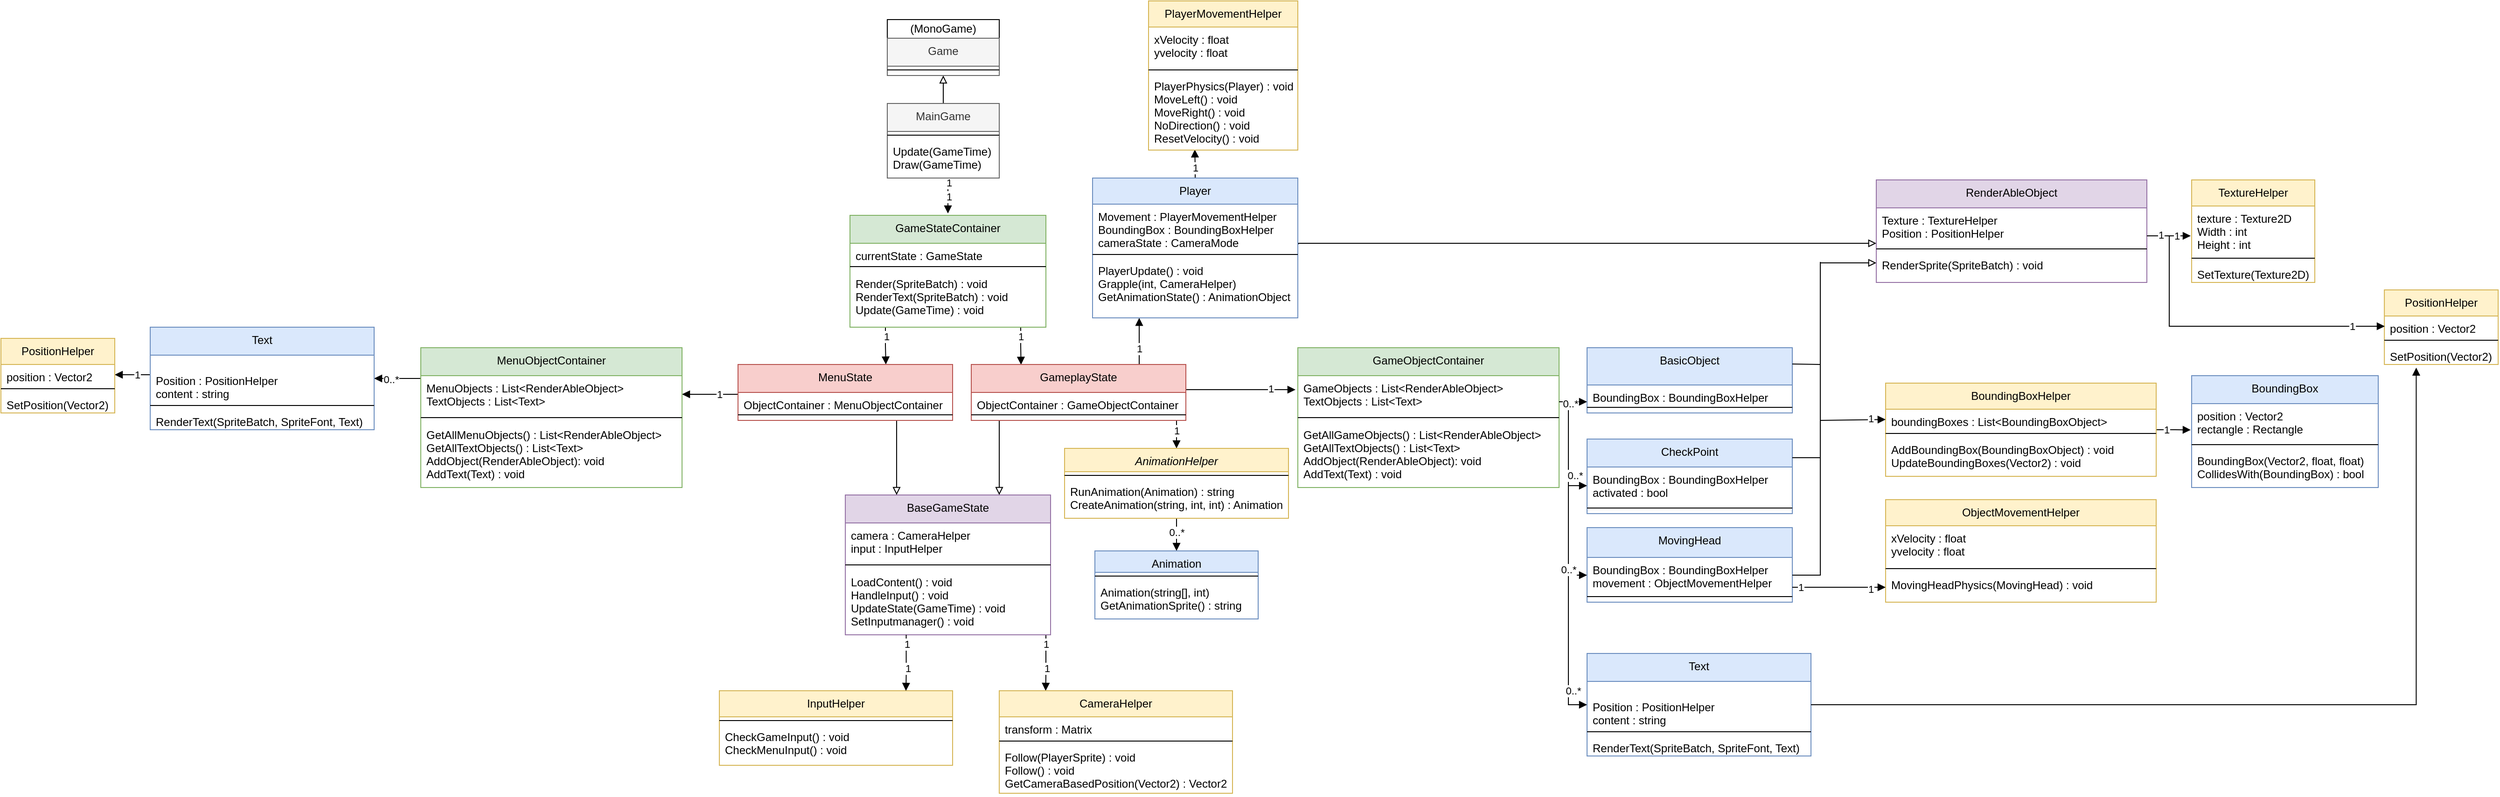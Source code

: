 <mxfile version="14.1.9" type="device"><diagram id="QBY-o8PPtdQk_19zBGw_" name="Page-1"><mxGraphModel dx="2272" dy="-1438" grid="1" gridSize="10" guides="1" tooltips="1" connect="1" arrows="1" fold="1" page="1" pageScale="1" pageWidth="850" pageHeight="1100" math="0" shadow="0"><root><mxCell id="0"/><mxCell id="1" parent="0"/><mxCell id="JP14_2jXAUlA60QGCkMe-11" value="" style="rounded=0;whiteSpace=wrap;html=1;" vertex="1" parent="1"><mxGeometry x="930" y="2220" width="120" height="60" as="geometry"/></mxCell><mxCell id="JP14_2jXAUlA60QGCkMe-13" style="edgeStyle=orthogonalEdgeStyle;rounded=0;orthogonalLoop=1;jettySize=auto;html=1;endArrow=block;endFill=0;" edge="1" parent="1" source="JP14_2jXAUlA60QGCkMe-2"><mxGeometry relative="1" as="geometry"><mxPoint x="990" y="2280" as="targetPoint"/></mxGeometry></mxCell><mxCell id="JP14_2jXAUlA60QGCkMe-28" style="edgeStyle=orthogonalEdgeStyle;rounded=0;orthogonalLoop=1;jettySize=auto;html=1;endArrow=block;endFill=1;" edge="1" parent="1" source="JP14_2jXAUlA60QGCkMe-2"><mxGeometry relative="1" as="geometry"><mxPoint x="995" y="2428" as="targetPoint"/><Array as="points"><mxPoint x="995" y="2410"/><mxPoint x="995" y="2410"/></Array></mxGeometry></mxCell><mxCell id="JP14_2jXAUlA60QGCkMe-29" value="1" style="edgeLabel;html=1;align=center;verticalAlign=middle;resizable=0;points=[];" vertex="1" connectable="0" parent="JP14_2jXAUlA60QGCkMe-28"><mxGeometry x="-0.734" y="1" relative="1" as="geometry"><mxPoint as="offset"/></mxGeometry></mxCell><mxCell id="JP14_2jXAUlA60QGCkMe-30" value="1" style="edgeLabel;html=1;align=center;verticalAlign=middle;resizable=0;points=[];" vertex="1" connectable="0" parent="JP14_2jXAUlA60QGCkMe-28"><mxGeometry x="0.23" y="1" relative="1" as="geometry"><mxPoint y="-3.38" as="offset"/></mxGeometry></mxCell><mxCell id="JP14_2jXAUlA60QGCkMe-2" value="MainGame" style="swimlane;fontStyle=0;align=center;verticalAlign=top;childLayout=stackLayout;horizontal=1;startSize=30;horizontalStack=0;resizeParent=1;resizeLast=0;collapsible=1;marginBottom=0;rounded=0;shadow=0;strokeWidth=1;fillColor=#f5f5f5;strokeColor=#666666;fontColor=#333333;" vertex="1" parent="1"><mxGeometry x="930" y="2310" width="120" height="80" as="geometry"><mxRectangle x="550" y="140" width="160" height="26" as="alternateBounds"/></mxGeometry></mxCell><mxCell id="JP14_2jXAUlA60QGCkMe-3" value="" style="line;html=1;strokeWidth=1;align=left;verticalAlign=middle;spacingTop=-1;spacingLeft=3;spacingRight=3;rotatable=0;labelPosition=right;points=[];portConstraint=eastwest;" vertex="1" parent="JP14_2jXAUlA60QGCkMe-2"><mxGeometry y="30" width="120" height="8" as="geometry"/></mxCell><mxCell id="JP14_2jXAUlA60QGCkMe-4" value="Update(GameTime)&#10;Draw(GameTime)" style="text;align=left;verticalAlign=top;spacingLeft=4;spacingRight=4;overflow=hidden;rotatable=0;points=[[0,0.5],[1,0.5]];portConstraint=eastwest;" vertex="1" parent="JP14_2jXAUlA60QGCkMe-2"><mxGeometry y="38" width="120" height="42" as="geometry"/></mxCell><mxCell id="JP14_2jXAUlA60QGCkMe-5" value="Game" style="swimlane;fontStyle=0;align=center;verticalAlign=top;childLayout=stackLayout;horizontal=1;startSize=30;horizontalStack=0;resizeParent=1;resizeLast=0;collapsible=1;marginBottom=0;rounded=0;shadow=0;strokeWidth=1;fillColor=#f5f5f5;strokeColor=#666666;fontColor=#333333;" vertex="1" parent="1"><mxGeometry x="930" y="2240" width="120" height="40" as="geometry"><mxRectangle x="550" y="140" width="160" height="26" as="alternateBounds"/></mxGeometry></mxCell><mxCell id="JP14_2jXAUlA60QGCkMe-6" value="" style="line;html=1;strokeWidth=1;align=left;verticalAlign=middle;spacingTop=-1;spacingLeft=3;spacingRight=3;rotatable=0;labelPosition=right;points=[];portConstraint=eastwest;" vertex="1" parent="JP14_2jXAUlA60QGCkMe-5"><mxGeometry y="30" width="120" height="8" as="geometry"/></mxCell><mxCell id="JP14_2jXAUlA60QGCkMe-12" value="(MonoGame)" style="text;html=1;strokeColor=none;fillColor=none;align=center;verticalAlign=middle;whiteSpace=wrap;rounded=0;" vertex="1" parent="1"><mxGeometry x="930" y="2220" width="120" height="20" as="geometry"/></mxCell><mxCell id="JP14_2jXAUlA60QGCkMe-39" style="edgeStyle=orthogonalEdgeStyle;rounded=0;orthogonalLoop=1;jettySize=auto;html=1;endArrow=block;endFill=1;entryX=0.689;entryY=0;entryDx=0;entryDy=0;entryPerimeter=0;" edge="1" parent="1" source="JP14_2jXAUlA60QGCkMe-15" target="JP14_2jXAUlA60QGCkMe-31"><mxGeometry relative="1" as="geometry"><mxPoint x="931" y="2580" as="targetPoint"/><Array as="points"><mxPoint x="928" y="2570"/><mxPoint x="929" y="2570"/></Array></mxGeometry></mxCell><mxCell id="JP14_2jXAUlA60QGCkMe-41" value="1" style="edgeLabel;html=1;align=center;verticalAlign=middle;resizable=0;points=[];" vertex="1" connectable="0" parent="JP14_2jXAUlA60QGCkMe-39"><mxGeometry x="-0.77" y="1" relative="1" as="geometry"><mxPoint y="5.28" as="offset"/></mxGeometry></mxCell><mxCell id="JP14_2jXAUlA60QGCkMe-40" style="edgeStyle=orthogonalEdgeStyle;rounded=0;orthogonalLoop=1;jettySize=auto;html=1;entryX=0.232;entryY=0.005;entryDx=0;entryDy=0;endArrow=block;endFill=1;entryPerimeter=0;" edge="1" parent="1" source="JP14_2jXAUlA60QGCkMe-15" target="JP14_2jXAUlA60QGCkMe-34"><mxGeometry relative="1" as="geometry"><Array as="points"><mxPoint x="1073" y="2570"/><mxPoint x="1073" y="2570"/></Array></mxGeometry></mxCell><mxCell id="JP14_2jXAUlA60QGCkMe-43" value="1" style="edgeLabel;html=1;align=center;verticalAlign=middle;resizable=0;points=[];" vertex="1" connectable="0" parent="JP14_2jXAUlA60QGCkMe-40"><mxGeometry x="-0.808" relative="1" as="geometry"><mxPoint y="6.09" as="offset"/></mxGeometry></mxCell><mxCell id="JP14_2jXAUlA60QGCkMe-15" value="GameStateContainer" style="swimlane;fontStyle=0;align=center;verticalAlign=top;childLayout=stackLayout;horizontal=1;startSize=30;horizontalStack=0;resizeParent=1;resizeLast=0;collapsible=1;marginBottom=0;rounded=0;shadow=0;strokeWidth=1;fillColor=#d5e8d4;strokeColor=#82b366;" vertex="1" parent="1"><mxGeometry x="890" y="2430" width="210" height="120" as="geometry"><mxRectangle x="550" y="140" width="160" height="26" as="alternateBounds"/></mxGeometry></mxCell><mxCell id="JP14_2jXAUlA60QGCkMe-23" value="currentState : GameState" style="text;align=left;verticalAlign=top;spacingLeft=4;spacingRight=4;overflow=hidden;rotatable=0;points=[[0,0.5],[1,0.5]];portConstraint=eastwest;" vertex="1" parent="JP14_2jXAUlA60QGCkMe-15"><mxGeometry y="30" width="210" height="20" as="geometry"/></mxCell><mxCell id="JP14_2jXAUlA60QGCkMe-16" value="" style="line;html=1;strokeWidth=1;align=left;verticalAlign=middle;spacingTop=-1;spacingLeft=3;spacingRight=3;rotatable=0;labelPosition=right;points=[];portConstraint=eastwest;" vertex="1" parent="JP14_2jXAUlA60QGCkMe-15"><mxGeometry y="50" width="210" height="10" as="geometry"/></mxCell><mxCell id="JP14_2jXAUlA60QGCkMe-17" value="Render(SpriteBatch) : void&#10;RenderText(SpriteBatch) : void&#10;Update(GameTime) : void" style="text;align=left;verticalAlign=top;spacingLeft=4;spacingRight=4;overflow=hidden;rotatable=0;points=[[0,0.5],[1,0.5]];portConstraint=eastwest;" vertex="1" parent="JP14_2jXAUlA60QGCkMe-15"><mxGeometry y="60" width="210" height="60" as="geometry"/></mxCell><mxCell id="JP14_2jXAUlA60QGCkMe-54" style="edgeStyle=orthogonalEdgeStyle;rounded=0;orthogonalLoop=1;jettySize=auto;html=1;entryX=0.199;entryY=0.001;entryDx=0;entryDy=0;endArrow=block;endFill=1;entryPerimeter=0;" edge="1" parent="1" source="JP14_2jXAUlA60QGCkMe-19" target="JP14_2jXAUlA60QGCkMe-50"><mxGeometry relative="1" as="geometry"><Array as="points"><mxPoint x="1100" y="2922"/><mxPoint x="1100" y="2922"/></Array></mxGeometry></mxCell><mxCell id="JP14_2jXAUlA60QGCkMe-55" value="1" style="edgeLabel;html=1;align=center;verticalAlign=middle;resizable=0;points=[];" vertex="1" connectable="0" parent="JP14_2jXAUlA60QGCkMe-54"><mxGeometry x="-0.823" y="1" relative="1" as="geometry"><mxPoint x="-1" y="4.7" as="offset"/></mxGeometry></mxCell><mxCell id="JP14_2jXAUlA60QGCkMe-56" value="1" style="edgeLabel;html=1;align=center;verticalAlign=middle;resizable=0;points=[];" vertex="1" connectable="0" parent="JP14_2jXAUlA60QGCkMe-54"><mxGeometry x="0.232" y="1" relative="1" as="geometry"><mxPoint y="-1.49" as="offset"/></mxGeometry></mxCell><mxCell id="JP14_2jXAUlA60QGCkMe-19" value="BaseGameState" style="swimlane;fontStyle=0;align=center;verticalAlign=top;childLayout=stackLayout;horizontal=1;startSize=30;horizontalStack=0;resizeParent=1;resizeLast=0;collapsible=1;marginBottom=0;rounded=0;shadow=0;strokeWidth=1;fillColor=#e1d5e7;strokeColor=#9673a6;" vertex="1" parent="1"><mxGeometry x="885" y="2730" width="220" height="150" as="geometry"><mxRectangle x="550" y="140" width="160" height="26" as="alternateBounds"/></mxGeometry></mxCell><mxCell id="JP14_2jXAUlA60QGCkMe-20" value="camera : CameraHelper&#10;input : InputHelper" style="text;align=left;verticalAlign=top;spacingLeft=4;spacingRight=4;overflow=hidden;rotatable=0;points=[[0,0.5],[1,0.5]];portConstraint=eastwest;" vertex="1" parent="JP14_2jXAUlA60QGCkMe-19"><mxGeometry y="30" width="220" height="40" as="geometry"/></mxCell><mxCell id="JP14_2jXAUlA60QGCkMe-21" value="" style="line;html=1;strokeWidth=1;align=left;verticalAlign=middle;spacingTop=-1;spacingLeft=3;spacingRight=3;rotatable=0;labelPosition=right;points=[];portConstraint=eastwest;" vertex="1" parent="JP14_2jXAUlA60QGCkMe-19"><mxGeometry y="70" width="220" height="10" as="geometry"/></mxCell><mxCell id="JP14_2jXAUlA60QGCkMe-24" value="LoadContent() : void&#10;HandleInput() : void&#10;UpdateState(GameTime) : void&#10;SetInputmanager() : void" style="text;align=left;verticalAlign=top;spacingLeft=4;spacingRight=4;overflow=hidden;rotatable=0;points=[[0,0.5],[1,0.5]];portConstraint=eastwest;" vertex="1" parent="JP14_2jXAUlA60QGCkMe-19"><mxGeometry y="80" width="220" height="70" as="geometry"/></mxCell><mxCell id="JP14_2jXAUlA60QGCkMe-49" style="edgeStyle=orthogonalEdgeStyle;rounded=0;orthogonalLoop=1;jettySize=auto;html=1;entryX=0.25;entryY=0;entryDx=0;entryDy=0;endArrow=block;endFill=0;" edge="1" parent="1" source="JP14_2jXAUlA60QGCkMe-31" target="JP14_2jXAUlA60QGCkMe-19"><mxGeometry relative="1" as="geometry"><Array as="points"><mxPoint x="940" y="2720"/><mxPoint x="940" y="2720"/></Array></mxGeometry></mxCell><mxCell id="JP14_2jXAUlA60QGCkMe-145" style="edgeStyle=orthogonalEdgeStyle;rounded=0;orthogonalLoop=1;jettySize=auto;html=1;endArrow=block;endFill=1;strokeColor=#000000;entryX=1;entryY=0.5;entryDx=0;entryDy=0;" edge="1" parent="1" source="JP14_2jXAUlA60QGCkMe-31" target="JP14_2jXAUlA60QGCkMe-142"><mxGeometry relative="1" as="geometry"><mxPoint x="710" y="2647" as="targetPoint"/><Array as="points"><mxPoint x="760" y="2622"/><mxPoint x="760" y="2622"/></Array></mxGeometry></mxCell><mxCell id="JP14_2jXAUlA60QGCkMe-234" value="1" style="edgeLabel;html=1;align=center;verticalAlign=middle;resizable=0;points=[];" vertex="1" connectable="0" parent="JP14_2jXAUlA60QGCkMe-145"><mxGeometry x="-0.615" y="1" relative="1" as="geometry"><mxPoint x="-8.33" y="-1" as="offset"/></mxGeometry></mxCell><mxCell id="JP14_2jXAUlA60QGCkMe-31" value="MenuState" style="swimlane;fontStyle=0;align=center;verticalAlign=top;childLayout=stackLayout;horizontal=1;startSize=30;horizontalStack=0;resizeParent=1;resizeLast=0;collapsible=1;marginBottom=0;rounded=0;shadow=0;strokeWidth=1;fillColor=#f8cecc;strokeColor=#b85450;" vertex="1" parent="1"><mxGeometry x="770" y="2590" width="230" height="60" as="geometry"><mxRectangle x="770" y="2590" width="160" height="26" as="alternateBounds"/></mxGeometry></mxCell><mxCell id="JP14_2jXAUlA60QGCkMe-146" value="ObjectContainer : MenuObjectContainer" style="text;align=left;verticalAlign=top;spacingLeft=4;spacingRight=4;overflow=hidden;rotatable=0;points=[[0,0.5],[1,0.5]];portConstraint=eastwest;" vertex="1" parent="JP14_2jXAUlA60QGCkMe-31"><mxGeometry y="30" width="230" height="20" as="geometry"/></mxCell><mxCell id="JP14_2jXAUlA60QGCkMe-32" value="" style="line;html=1;strokeWidth=1;align=left;verticalAlign=middle;spacingTop=-1;spacingLeft=3;spacingRight=3;rotatable=0;labelPosition=right;points=[];portConstraint=eastwest;" vertex="1" parent="JP14_2jXAUlA60QGCkMe-31"><mxGeometry y="50" width="230" height="8" as="geometry"/></mxCell><mxCell id="JP14_2jXAUlA60QGCkMe-48" style="edgeStyle=orthogonalEdgeStyle;rounded=0;orthogonalLoop=1;jettySize=auto;html=1;entryX=0.75;entryY=0;entryDx=0;entryDy=0;endArrow=block;endFill=0;" edge="1" parent="1" source="JP14_2jXAUlA60QGCkMe-34" target="JP14_2jXAUlA60QGCkMe-19"><mxGeometry relative="1" as="geometry"><Array as="points"><mxPoint x="1050" y="2710"/><mxPoint x="1050" y="2710"/></Array></mxGeometry></mxCell><mxCell id="JP14_2jXAUlA60QGCkMe-61" style="edgeStyle=orthogonalEdgeStyle;rounded=0;orthogonalLoop=1;jettySize=auto;html=1;entryX=-0.009;entryY=0.375;entryDx=0;entryDy=0;endArrow=block;endFill=1;entryPerimeter=0;" edge="1" parent="1" source="JP14_2jXAUlA60QGCkMe-34" target="JP14_2jXAUlA60QGCkMe-58"><mxGeometry relative="1" as="geometry"><Array as="points"><mxPoint x="1270" y="2617"/><mxPoint x="1270" y="2617"/></Array></mxGeometry></mxCell><mxCell id="JP14_2jXAUlA60QGCkMe-63" value="1" style="edgeLabel;html=1;align=center;verticalAlign=middle;resizable=0;points=[];" vertex="1" connectable="0" parent="JP14_2jXAUlA60QGCkMe-61"><mxGeometry x="0.373" relative="1" as="geometry"><mxPoint x="10" y="-1" as="offset"/></mxGeometry></mxCell><mxCell id="JP14_2jXAUlA60QGCkMe-223" style="edgeStyle=orthogonalEdgeStyle;rounded=0;orthogonalLoop=1;jettySize=auto;html=1;endArrow=block;endFill=1;strokeColor=#000000;" edge="1" parent="1" source="JP14_2jXAUlA60QGCkMe-34"><mxGeometry relative="1" as="geometry"><mxPoint x="1200" y="2540" as="targetPoint"/><Array as="points"><mxPoint x="1200" y="2580"/><mxPoint x="1200" y="2580"/></Array></mxGeometry></mxCell><mxCell id="JP14_2jXAUlA60QGCkMe-224" value="1" style="edgeLabel;html=1;align=center;verticalAlign=middle;resizable=0;points=[];" vertex="1" connectable="0" parent="JP14_2jXAUlA60QGCkMe-223"><mxGeometry x="0.224" relative="1" as="geometry"><mxPoint y="12.8" as="offset"/></mxGeometry></mxCell><mxCell id="JP14_2jXAUlA60QGCkMe-250" style="edgeStyle=orthogonalEdgeStyle;rounded=0;orthogonalLoop=1;jettySize=auto;html=1;entryX=0.5;entryY=0;entryDx=0;entryDy=0;endArrow=block;endFill=1;strokeColor=#000000;" edge="1" parent="1" source="JP14_2jXAUlA60QGCkMe-34" target="JP14_2jXAUlA60QGCkMe-240"><mxGeometry relative="1" as="geometry"><Array as="points"><mxPoint x="1240" y="2660"/><mxPoint x="1240" y="2660"/></Array></mxGeometry></mxCell><mxCell id="JP14_2jXAUlA60QGCkMe-251" value="1" style="edgeLabel;html=1;align=center;verticalAlign=middle;resizable=0;points=[];" vertex="1" connectable="0" parent="JP14_2jXAUlA60QGCkMe-250"><mxGeometry x="-0.315" relative="1" as="geometry"><mxPoint as="offset"/></mxGeometry></mxCell><mxCell id="JP14_2jXAUlA60QGCkMe-34" value="GameplayState" style="swimlane;fontStyle=0;align=center;verticalAlign=top;childLayout=stackLayout;horizontal=1;startSize=30;horizontalStack=0;resizeParent=1;resizeLast=0;collapsible=1;marginBottom=0;rounded=0;shadow=0;strokeWidth=1;fillColor=#f8cecc;strokeColor=#b85450;" vertex="1" parent="1"><mxGeometry x="1020" y="2590" width="230" height="60" as="geometry"><mxRectangle x="550" y="140" width="160" height="26" as="alternateBounds"/></mxGeometry></mxCell><mxCell id="JP14_2jXAUlA60QGCkMe-140" value="ObjectContainer : GameObjectContainer&#10;" style="text;align=left;verticalAlign=top;spacingLeft=4;spacingRight=4;overflow=hidden;rotatable=0;points=[[0,0.5],[1,0.5]];portConstraint=eastwest;" vertex="1" parent="JP14_2jXAUlA60QGCkMe-34"><mxGeometry y="30" width="230" height="20" as="geometry"/></mxCell><mxCell id="JP14_2jXAUlA60QGCkMe-35" value="" style="line;html=1;strokeWidth=1;align=left;verticalAlign=middle;spacingTop=-1;spacingLeft=3;spacingRight=3;rotatable=0;labelPosition=right;points=[];portConstraint=eastwest;" vertex="1" parent="JP14_2jXAUlA60QGCkMe-34"><mxGeometry y="50" width="230" height="8" as="geometry"/></mxCell><mxCell id="JP14_2jXAUlA60QGCkMe-50" value="CameraHelper" style="swimlane;fontStyle=0;align=center;verticalAlign=top;childLayout=stackLayout;horizontal=1;startSize=28;horizontalStack=0;resizeParent=1;resizeLast=0;collapsible=1;marginBottom=0;rounded=0;shadow=0;strokeWidth=1;fillColor=#fff2cc;strokeColor=#d6b656;" vertex="1" parent="1"><mxGeometry x="1050" y="2940" width="250" height="110" as="geometry"><mxRectangle x="550" y="140" width="160" height="26" as="alternateBounds"/></mxGeometry></mxCell><mxCell id="JP14_2jXAUlA60QGCkMe-51" value="transform : Matrix" style="text;align=left;verticalAlign=top;spacingLeft=4;spacingRight=4;overflow=hidden;rotatable=0;points=[[0,0.5],[1,0.5]];portConstraint=eastwest;" vertex="1" parent="JP14_2jXAUlA60QGCkMe-50"><mxGeometry y="28" width="250" height="22" as="geometry"/></mxCell><mxCell id="JP14_2jXAUlA60QGCkMe-52" value="" style="line;html=1;strokeWidth=1;align=left;verticalAlign=middle;spacingTop=-1;spacingLeft=3;spacingRight=3;rotatable=0;labelPosition=right;points=[];portConstraint=eastwest;" vertex="1" parent="JP14_2jXAUlA60QGCkMe-50"><mxGeometry y="50" width="250" height="8" as="geometry"/></mxCell><mxCell id="JP14_2jXAUlA60QGCkMe-53" value="Follow(PlayerSprite) : void&#10;Follow() : void&#10;GetCameraBasedPosition(Vector2) : Vector2" style="text;align=left;verticalAlign=top;spacingLeft=4;spacingRight=4;overflow=hidden;rotatable=0;points=[[0,0.5],[1,0.5]];portConstraint=eastwest;" vertex="1" parent="JP14_2jXAUlA60QGCkMe-50"><mxGeometry y="58" width="250" height="52" as="geometry"/></mxCell><mxCell id="JP14_2jXAUlA60QGCkMe-57" value="GameObjectContainer" style="swimlane;fontStyle=0;align=center;verticalAlign=top;childLayout=stackLayout;horizontal=1;startSize=30;horizontalStack=0;resizeParent=1;resizeLast=0;collapsible=1;marginBottom=0;rounded=0;shadow=0;strokeWidth=1;fillColor=#d5e8d4;strokeColor=#82b366;" vertex="1" parent="1"><mxGeometry x="1370" y="2572" width="280" height="150" as="geometry"><mxRectangle x="550" y="140" width="160" height="26" as="alternateBounds"/></mxGeometry></mxCell><mxCell id="JP14_2jXAUlA60QGCkMe-58" value="GameObjects : List&lt;RenderAbleObject&gt;&#10;TextObjects : List&lt;Text&gt;" style="text;align=left;verticalAlign=top;spacingLeft=4;spacingRight=4;overflow=hidden;rotatable=0;points=[[0,0.5],[1,0.5]];portConstraint=eastwest;" vertex="1" parent="JP14_2jXAUlA60QGCkMe-57"><mxGeometry y="30" width="280" height="40" as="geometry"/></mxCell><mxCell id="JP14_2jXAUlA60QGCkMe-59" value="" style="line;html=1;strokeWidth=1;align=left;verticalAlign=middle;spacingTop=-1;spacingLeft=3;spacingRight=3;rotatable=0;labelPosition=right;points=[];portConstraint=eastwest;" vertex="1" parent="JP14_2jXAUlA60QGCkMe-57"><mxGeometry y="70" width="280" height="10" as="geometry"/></mxCell><mxCell id="JP14_2jXAUlA60QGCkMe-60" value="GetAllGameObjects() : List&lt;RenderAbleObject&gt;&#10;GetAllTextObjects() : List&lt;Text&gt;&#10;AddObject(RenderAbleObject): void&#10;AddText(Text) : void" style="text;align=left;verticalAlign=top;spacingLeft=4;spacingRight=4;overflow=hidden;rotatable=0;points=[[0,0.5],[1,0.5]];portConstraint=eastwest;" vertex="1" parent="JP14_2jXAUlA60QGCkMe-57"><mxGeometry y="80" width="280" height="70" as="geometry"/></mxCell><mxCell id="JP14_2jXAUlA60QGCkMe-64" value="RenderAbleObject&#10;" style="swimlane;fontStyle=0;align=center;verticalAlign=top;childLayout=stackLayout;horizontal=1;startSize=30;horizontalStack=0;resizeParent=1;resizeLast=0;collapsible=1;marginBottom=0;rounded=0;shadow=0;strokeWidth=1;fillColor=#e1d5e7;strokeColor=#9673a6;" vertex="1" parent="1"><mxGeometry x="1990" y="2392" width="290" height="110" as="geometry"><mxRectangle x="550" y="140" width="160" height="26" as="alternateBounds"/></mxGeometry></mxCell><mxCell id="JP14_2jXAUlA60QGCkMe-65" value="Texture : TextureHelper&#10;Position : PositionHelper" style="text;align=left;verticalAlign=top;spacingLeft=4;spacingRight=4;overflow=hidden;rotatable=0;points=[[0,0.5],[1,0.5]];portConstraint=eastwest;" vertex="1" parent="JP14_2jXAUlA60QGCkMe-64"><mxGeometry y="30" width="290" height="40" as="geometry"/></mxCell><mxCell id="JP14_2jXAUlA60QGCkMe-66" value="" style="line;html=1;strokeWidth=1;align=left;verticalAlign=middle;spacingTop=-1;spacingLeft=3;spacingRight=3;rotatable=0;labelPosition=right;points=[];portConstraint=eastwest;" vertex="1" parent="JP14_2jXAUlA60QGCkMe-64"><mxGeometry y="70" width="290" height="8" as="geometry"/></mxCell><mxCell id="JP14_2jXAUlA60QGCkMe-67" value="RenderSprite(SpriteBatch) : void" style="text;align=left;verticalAlign=top;spacingLeft=4;spacingRight=4;overflow=hidden;rotatable=0;points=[[0,0.5],[1,0.5]];portConstraint=eastwest;" vertex="1" parent="JP14_2jXAUlA60QGCkMe-64"><mxGeometry y="78" width="290" height="22" as="geometry"/></mxCell><mxCell id="JP14_2jXAUlA60QGCkMe-68" value="BoundingBox" style="swimlane;fontStyle=0;align=center;verticalAlign=top;childLayout=stackLayout;horizontal=1;startSize=30;horizontalStack=0;resizeParent=1;resizeLast=0;collapsible=1;marginBottom=0;rounded=0;shadow=0;strokeWidth=1;fillColor=#dae8fc;strokeColor=#6c8ebf;" vertex="1" parent="1"><mxGeometry x="2328" y="2602" width="200" height="120" as="geometry"><mxRectangle x="550" y="140" width="160" height="26" as="alternateBounds"/></mxGeometry></mxCell><mxCell id="JP14_2jXAUlA60QGCkMe-69" value="position : Vector2&#10;rectangle : Rectangle" style="text;align=left;verticalAlign=top;spacingLeft=4;spacingRight=4;overflow=hidden;rotatable=0;points=[[0,0.5],[1,0.5]];portConstraint=eastwest;" vertex="1" parent="JP14_2jXAUlA60QGCkMe-68"><mxGeometry y="30" width="200" height="40" as="geometry"/></mxCell><mxCell id="JP14_2jXAUlA60QGCkMe-70" value="" style="line;html=1;strokeWidth=1;align=left;verticalAlign=middle;spacingTop=-1;spacingLeft=3;spacingRight=3;rotatable=0;labelPosition=right;points=[];portConstraint=eastwest;" vertex="1" parent="JP14_2jXAUlA60QGCkMe-68"><mxGeometry y="70" width="200" height="8" as="geometry"/></mxCell><mxCell id="JP14_2jXAUlA60QGCkMe-71" value="BoundingBox(Vector2, float, float)&#10;CollidesWith(BoundingBox) : bool" style="text;align=left;verticalAlign=top;spacingLeft=4;spacingRight=4;overflow=hidden;rotatable=0;points=[[0,0.5],[1,0.5]];portConstraint=eastwest;" vertex="1" parent="JP14_2jXAUlA60QGCkMe-68"><mxGeometry y="78" width="200" height="42" as="geometry"/></mxCell><mxCell id="JP14_2jXAUlA60QGCkMe-72" value="CheckPoint" style="swimlane;fontStyle=0;align=center;verticalAlign=top;childLayout=stackLayout;horizontal=1;startSize=30;horizontalStack=0;resizeParent=1;resizeLast=0;collapsible=1;marginBottom=0;rounded=0;shadow=0;strokeWidth=1;fillColor=#dae8fc;strokeColor=#6c8ebf;" vertex="1" parent="1"><mxGeometry x="1680" y="2670" width="220" height="80" as="geometry"><mxRectangle x="550" y="140" width="160" height="26" as="alternateBounds"/></mxGeometry></mxCell><mxCell id="JP14_2jXAUlA60QGCkMe-73" value="BoundingBox : BoundingBoxHelper&#10;activated : bool" style="text;align=left;verticalAlign=top;spacingLeft=4;spacingRight=4;overflow=hidden;rotatable=0;points=[[0,0.5],[1,0.5]];portConstraint=eastwest;" vertex="1" parent="JP14_2jXAUlA60QGCkMe-72"><mxGeometry y="30" width="220" height="40" as="geometry"/></mxCell><mxCell id="JP14_2jXAUlA60QGCkMe-74" value="" style="line;html=1;strokeWidth=1;align=left;verticalAlign=middle;spacingTop=-1;spacingLeft=3;spacingRight=3;rotatable=0;labelPosition=right;points=[];portConstraint=eastwest;" vertex="1" parent="JP14_2jXAUlA60QGCkMe-72"><mxGeometry y="70" width="220" height="8" as="geometry"/></mxCell><mxCell id="JP14_2jXAUlA60QGCkMe-79" value="MovingHead" style="swimlane;fontStyle=0;align=center;verticalAlign=top;childLayout=stackLayout;horizontal=1;startSize=32;horizontalStack=0;resizeParent=1;resizeLast=0;collapsible=1;marginBottom=0;rounded=0;shadow=0;strokeWidth=1;fillColor=#dae8fc;strokeColor=#6c8ebf;" vertex="1" parent="1"><mxGeometry x="1680" y="2765" width="220" height="80" as="geometry"><mxRectangle x="550" y="140" width="160" height="26" as="alternateBounds"/></mxGeometry></mxCell><mxCell id="JP14_2jXAUlA60QGCkMe-80" value="BoundingBox : BoundingBoxHelper&#10;movement : ObjectMovementHelper" style="text;align=left;verticalAlign=top;spacingLeft=4;spacingRight=4;overflow=hidden;rotatable=0;points=[[0,0.5],[1,0.5]];portConstraint=eastwest;" vertex="1" parent="JP14_2jXAUlA60QGCkMe-79"><mxGeometry y="32" width="220" height="38" as="geometry"/></mxCell><mxCell id="JP14_2jXAUlA60QGCkMe-81" value="" style="line;html=1;strokeWidth=1;align=left;verticalAlign=middle;spacingTop=-1;spacingLeft=3;spacingRight=3;rotatable=0;labelPosition=right;points=[];portConstraint=eastwest;" vertex="1" parent="JP14_2jXAUlA60QGCkMe-79"><mxGeometry y="70" width="220" height="8" as="geometry"/></mxCell><mxCell id="JP14_2jXAUlA60QGCkMe-83" value="BasicObject" style="swimlane;fontStyle=0;align=center;verticalAlign=top;childLayout=stackLayout;horizontal=1;startSize=40;horizontalStack=0;resizeParent=1;resizeLast=0;collapsible=1;marginBottom=0;rounded=0;shadow=0;strokeWidth=1;fillColor=#dae8fc;strokeColor=#6c8ebf;" vertex="1" parent="1"><mxGeometry x="1680" y="2572" width="220" height="70" as="geometry"><mxRectangle x="550" y="140" width="160" height="26" as="alternateBounds"/></mxGeometry></mxCell><mxCell id="JP14_2jXAUlA60QGCkMe-84" value="BoundingBox : BoundingBoxHelper" style="text;align=left;verticalAlign=top;spacingLeft=4;spacingRight=4;overflow=hidden;rotatable=0;points=[[0,0.5],[1,0.5]];portConstraint=eastwest;" vertex="1" parent="JP14_2jXAUlA60QGCkMe-83"><mxGeometry y="40" width="220" height="20" as="geometry"/></mxCell><mxCell id="JP14_2jXAUlA60QGCkMe-85" value="" style="line;html=1;strokeWidth=1;align=left;verticalAlign=middle;spacingTop=-1;spacingLeft=3;spacingRight=3;rotatable=0;labelPosition=right;points=[];portConstraint=eastwest;" vertex="1" parent="JP14_2jXAUlA60QGCkMe-83"><mxGeometry y="60" width="220" height="8" as="geometry"/></mxCell><mxCell id="JP14_2jXAUlA60QGCkMe-209" style="edgeStyle=orthogonalEdgeStyle;rounded=0;orthogonalLoop=1;jettySize=auto;html=1;entryX=-0.005;entryY=0.705;entryDx=0;entryDy=0;entryPerimeter=0;endArrow=block;endFill=1;strokeColor=#000000;" edge="1" parent="1" source="JP14_2jXAUlA60QGCkMe-89" target="JP14_2jXAUlA60QGCkMe-69"><mxGeometry relative="1" as="geometry"/></mxCell><mxCell id="JP14_2jXAUlA60QGCkMe-210" value="1" style="edgeLabel;html=1;align=center;verticalAlign=middle;resizable=0;points=[];" vertex="1" connectable="0" parent="JP14_2jXAUlA60QGCkMe-209"><mxGeometry x="-0.716" y="-1" relative="1" as="geometry"><mxPoint x="4.86" y="-1.03" as="offset"/></mxGeometry></mxCell><mxCell id="JP14_2jXAUlA60QGCkMe-89" value="BoundingBoxHelper" style="swimlane;fontStyle=0;align=center;verticalAlign=top;childLayout=stackLayout;horizontal=1;startSize=28;horizontalStack=0;resizeParent=1;resizeLast=0;collapsible=1;marginBottom=0;rounded=0;shadow=0;strokeWidth=1;fillColor=#fff2cc;strokeColor=#d6b656;" vertex="1" parent="1"><mxGeometry x="2000" y="2610" width="290" height="100" as="geometry"><mxRectangle x="550" y="140" width="160" height="26" as="alternateBounds"/></mxGeometry></mxCell><mxCell id="JP14_2jXAUlA60QGCkMe-90" value="boundingBoxes : List&lt;BoundingBoxObject&gt;" style="text;align=left;verticalAlign=top;spacingLeft=4;spacingRight=4;overflow=hidden;rotatable=0;points=[[0,0.5],[1,0.5]];portConstraint=eastwest;" vertex="1" parent="JP14_2jXAUlA60QGCkMe-89"><mxGeometry y="28" width="290" height="22" as="geometry"/></mxCell><mxCell id="JP14_2jXAUlA60QGCkMe-91" value="" style="line;html=1;strokeWidth=1;align=left;verticalAlign=middle;spacingTop=-1;spacingLeft=3;spacingRight=3;rotatable=0;labelPosition=right;points=[];portConstraint=eastwest;" vertex="1" parent="JP14_2jXAUlA60QGCkMe-89"><mxGeometry y="50" width="290" height="8" as="geometry"/></mxCell><mxCell id="JP14_2jXAUlA60QGCkMe-92" value="AddBoundingBox(BoundingBoxObject) : void&#10;UpdateBoundingBoxes(Vector2) : void" style="text;align=left;verticalAlign=top;spacingLeft=4;spacingRight=4;overflow=hidden;rotatable=0;points=[[0,0.5],[1,0.5]];portConstraint=eastwest;" vertex="1" parent="JP14_2jXAUlA60QGCkMe-89"><mxGeometry y="58" width="290" height="42" as="geometry"/></mxCell><mxCell id="JP14_2jXAUlA60QGCkMe-93" value="TextureHelper" style="swimlane;fontStyle=0;align=center;verticalAlign=top;childLayout=stackLayout;horizontal=1;startSize=28;horizontalStack=0;resizeParent=1;resizeLast=0;collapsible=1;marginBottom=0;rounded=0;shadow=0;strokeWidth=1;fillColor=#fff2cc;strokeColor=#d6b656;" vertex="1" parent="1"><mxGeometry x="2328" y="2392" width="132" height="110" as="geometry"><mxRectangle x="550" y="140" width="160" height="26" as="alternateBounds"/></mxGeometry></mxCell><mxCell id="JP14_2jXAUlA60QGCkMe-94" value="texture : Texture2D&#10;Width : int&#10;Height : int" style="text;align=left;verticalAlign=top;spacingLeft=4;spacingRight=4;overflow=hidden;rotatable=0;points=[[0,0.5],[1,0.5]];portConstraint=eastwest;" vertex="1" parent="JP14_2jXAUlA60QGCkMe-93"><mxGeometry y="28" width="132" height="52" as="geometry"/></mxCell><mxCell id="JP14_2jXAUlA60QGCkMe-95" value="" style="line;html=1;strokeWidth=1;align=left;verticalAlign=middle;spacingTop=-1;spacingLeft=3;spacingRight=3;rotatable=0;labelPosition=right;points=[];portConstraint=eastwest;" vertex="1" parent="JP14_2jXAUlA60QGCkMe-93"><mxGeometry y="80" width="132" height="8" as="geometry"/></mxCell><mxCell id="JP14_2jXAUlA60QGCkMe-96" value="SetTexture(Texture2D)" style="text;align=left;verticalAlign=top;spacingLeft=4;spacingRight=4;overflow=hidden;rotatable=0;points=[[0,0.5],[1,0.5]];portConstraint=eastwest;" vertex="1" parent="JP14_2jXAUlA60QGCkMe-93"><mxGeometry y="88" width="132" height="22" as="geometry"/></mxCell><mxCell id="JP14_2jXAUlA60QGCkMe-108" value="PositionHelper" style="swimlane;fontStyle=0;align=center;verticalAlign=top;childLayout=stackLayout;horizontal=1;startSize=28;horizontalStack=0;resizeParent=1;resizeLast=0;collapsible=1;marginBottom=0;rounded=0;shadow=0;strokeWidth=1;fillColor=#fff2cc;strokeColor=#d6b656;" vertex="1" parent="1"><mxGeometry x="2534.55" y="2510" width="122" height="80" as="geometry"><mxRectangle x="550" y="140" width="160" height="26" as="alternateBounds"/></mxGeometry></mxCell><mxCell id="JP14_2jXAUlA60QGCkMe-109" value="position : Vector2" style="text;align=left;verticalAlign=top;spacingLeft=4;spacingRight=4;overflow=hidden;rotatable=0;points=[[0,0.5],[1,0.5]];portConstraint=eastwest;" vertex="1" parent="JP14_2jXAUlA60QGCkMe-108"><mxGeometry y="28" width="122" height="22" as="geometry"/></mxCell><mxCell id="JP14_2jXAUlA60QGCkMe-110" value="" style="line;html=1;strokeWidth=1;align=left;verticalAlign=middle;spacingTop=-1;spacingLeft=3;spacingRight=3;rotatable=0;labelPosition=right;points=[];portConstraint=eastwest;" vertex="1" parent="JP14_2jXAUlA60QGCkMe-108"><mxGeometry y="50" width="122" height="8" as="geometry"/></mxCell><mxCell id="JP14_2jXAUlA60QGCkMe-111" value="SetPosition(Vector2)" style="text;align=left;verticalAlign=top;spacingLeft=4;spacingRight=4;overflow=hidden;rotatable=0;points=[[0,0.5],[1,0.5]];portConstraint=eastwest;" vertex="1" parent="JP14_2jXAUlA60QGCkMe-108"><mxGeometry y="58" width="122" height="22" as="geometry"/></mxCell><mxCell id="JP14_2jXAUlA60QGCkMe-112" style="edgeStyle=orthogonalEdgeStyle;rounded=0;orthogonalLoop=1;jettySize=auto;html=1;endArrow=block;endFill=1;" edge="1" parent="1" source="JP14_2jXAUlA60QGCkMe-65"><mxGeometry relative="1" as="geometry"><Array as="points"><mxPoint x="2304" y="2452"/><mxPoint x="2304" y="2549"/></Array><mxPoint x="2535" y="2549" as="targetPoint"/></mxGeometry></mxCell><mxCell id="JP14_2jXAUlA60QGCkMe-113" value="1" style="edgeLabel;html=1;align=center;verticalAlign=middle;resizable=0;points=[];" vertex="1" connectable="0" parent="JP14_2jXAUlA60QGCkMe-112"><mxGeometry x="-0.914" y="1" relative="1" as="geometry"><mxPoint as="offset"/></mxGeometry></mxCell><mxCell id="JP14_2jXAUlA60QGCkMe-114" value="1" style="edgeLabel;html=1;align=center;verticalAlign=middle;resizable=0;points=[];" vertex="1" connectable="0" parent="JP14_2jXAUlA60QGCkMe-112"><mxGeometry x="0.801" relative="1" as="geometry"><mxPoint as="offset"/></mxGeometry></mxCell><mxCell id="JP14_2jXAUlA60QGCkMe-115" value="" style="endArrow=block;html=1;endFill=1;" edge="1" parent="1"><mxGeometry width="50" height="50" relative="1" as="geometry"><mxPoint x="2300" y="2452" as="sourcePoint"/><mxPoint x="2327" y="2452" as="targetPoint"/><Array as="points"><mxPoint x="2310" y="2452"/></Array></mxGeometry></mxCell><mxCell id="JP14_2jXAUlA60QGCkMe-116" value="1" style="edgeLabel;html=1;align=center;verticalAlign=middle;resizable=0;points=[];" vertex="1" connectable="0" parent="JP14_2jXAUlA60QGCkMe-115"><mxGeometry x="-0.149" relative="1" as="geometry"><mxPoint as="offset"/></mxGeometry></mxCell><mxCell id="JP14_2jXAUlA60QGCkMe-124" value="Text" style="swimlane;fontStyle=0;align=center;verticalAlign=top;childLayout=stackLayout;horizontal=1;startSize=30;horizontalStack=0;resizeParent=1;resizeLast=0;collapsible=1;marginBottom=0;rounded=0;shadow=0;strokeWidth=1;fillColor=#dae8fc;strokeColor=#6c8ebf;" vertex="1" parent="1"><mxGeometry x="1680" y="2900" width="240" height="110" as="geometry"><mxRectangle x="550" y="140" width="160" height="26" as="alternateBounds"/></mxGeometry></mxCell><mxCell id="JP14_2jXAUlA60QGCkMe-125" value="&#10;Position : PositionHelper&#10;content : string" style="text;align=left;verticalAlign=top;spacingLeft=4;spacingRight=4;overflow=hidden;rotatable=0;points=[[0,0.5],[1,0.5]];portConstraint=eastwest;" vertex="1" parent="JP14_2jXAUlA60QGCkMe-124"><mxGeometry y="30" width="240" height="50" as="geometry"/></mxCell><mxCell id="JP14_2jXAUlA60QGCkMe-126" value="" style="line;html=1;strokeWidth=1;align=left;verticalAlign=middle;spacingTop=-1;spacingLeft=3;spacingRight=3;rotatable=0;labelPosition=right;points=[];portConstraint=eastwest;" vertex="1" parent="JP14_2jXAUlA60QGCkMe-124"><mxGeometry y="80" width="240" height="8" as="geometry"/></mxCell><mxCell id="JP14_2jXAUlA60QGCkMe-193" value="RenderText(SpriteBatch, SpriteFont, Text)" style="text;align=left;verticalAlign=top;spacingLeft=4;spacingRight=4;overflow=hidden;rotatable=0;points=[[0,0.5],[1,0.5]];portConstraint=eastwest;" vertex="1" parent="JP14_2jXAUlA60QGCkMe-124"><mxGeometry y="88" width="240" height="22" as="geometry"/></mxCell><mxCell id="JP14_2jXAUlA60QGCkMe-235" style="edgeStyle=orthogonalEdgeStyle;rounded=0;orthogonalLoop=1;jettySize=auto;html=1;entryX=1;entryY=0.5;entryDx=0;entryDy=0;endArrow=block;endFill=1;strokeColor=#000000;" edge="1" parent="1" source="JP14_2jXAUlA60QGCkMe-141" target="JP14_2jXAUlA60QGCkMe-227"><mxGeometry relative="1" as="geometry"><Array as="points"><mxPoint x="420" y="2605"/><mxPoint x="420" y="2605"/></Array></mxGeometry></mxCell><mxCell id="JP14_2jXAUlA60QGCkMe-236" value="0..*" style="edgeLabel;html=1;align=center;verticalAlign=middle;resizable=0;points=[];" vertex="1" connectable="0" parent="JP14_2jXAUlA60QGCkMe-235"><mxGeometry x="0.289" y="1" relative="1" as="geometry"><mxPoint as="offset"/></mxGeometry></mxCell><mxCell id="JP14_2jXAUlA60QGCkMe-141" value="MenuObjectContainer" style="swimlane;fontStyle=0;align=center;verticalAlign=top;childLayout=stackLayout;horizontal=1;startSize=30;horizontalStack=0;resizeParent=1;resizeLast=0;collapsible=1;marginBottom=0;rounded=0;shadow=0;strokeWidth=1;fillColor=#d5e8d4;strokeColor=#82b366;" vertex="1" parent="1"><mxGeometry x="430" y="2572" width="280" height="150" as="geometry"><mxRectangle x="550" y="140" width="160" height="26" as="alternateBounds"/></mxGeometry></mxCell><mxCell id="JP14_2jXAUlA60QGCkMe-142" value="MenuObjects : List&lt;RenderAbleObject&gt;&#10;TextObjects : List&lt;Text&gt;" style="text;align=left;verticalAlign=top;spacingLeft=4;spacingRight=4;overflow=hidden;rotatable=0;points=[[0,0.5],[1,0.5]];portConstraint=eastwest;" vertex="1" parent="JP14_2jXAUlA60QGCkMe-141"><mxGeometry y="30" width="280" height="40" as="geometry"/></mxCell><mxCell id="JP14_2jXAUlA60QGCkMe-143" value="" style="line;html=1;strokeWidth=1;align=left;verticalAlign=middle;spacingTop=-1;spacingLeft=3;spacingRight=3;rotatable=0;labelPosition=right;points=[];portConstraint=eastwest;" vertex="1" parent="JP14_2jXAUlA60QGCkMe-141"><mxGeometry y="70" width="280" height="10" as="geometry"/></mxCell><mxCell id="JP14_2jXAUlA60QGCkMe-144" value="GetAllMenuObjects() : List&lt;RenderAbleObject&gt;&#10;GetAllTextObjects() : List&lt;Text&gt;&#10;AddObject(RenderAbleObject): void&#10;AddText(Text) : void" style="text;align=left;verticalAlign=top;spacingLeft=4;spacingRight=4;overflow=hidden;rotatable=0;points=[[0,0.5],[1,0.5]];portConstraint=eastwest;" vertex="1" parent="JP14_2jXAUlA60QGCkMe-141"><mxGeometry y="80" width="280" height="70" as="geometry"/></mxCell><mxCell id="JP14_2jXAUlA60QGCkMe-153" value="InputHelper" style="swimlane;fontStyle=0;align=center;verticalAlign=top;childLayout=stackLayout;horizontal=1;startSize=28;horizontalStack=0;resizeParent=1;resizeLast=0;collapsible=1;marginBottom=0;rounded=0;shadow=0;strokeWidth=1;fillColor=#fff2cc;strokeColor=#d6b656;" vertex="1" parent="1"><mxGeometry x="750" y="2940" width="250" height="80" as="geometry"><mxRectangle x="550" y="140" width="160" height="26" as="alternateBounds"/></mxGeometry></mxCell><mxCell id="JP14_2jXAUlA60QGCkMe-155" value="" style="line;html=1;strokeWidth=1;align=left;verticalAlign=middle;spacingTop=-1;spacingLeft=3;spacingRight=3;rotatable=0;labelPosition=right;points=[];portConstraint=eastwest;" vertex="1" parent="JP14_2jXAUlA60QGCkMe-153"><mxGeometry y="28" width="250" height="8" as="geometry"/></mxCell><mxCell id="JP14_2jXAUlA60QGCkMe-156" value="CheckGameInput() : void&#10;CheckMenuInput() : void" style="text;align=left;verticalAlign=top;spacingLeft=4;spacingRight=4;overflow=hidden;rotatable=0;points=[[0,0.5],[1,0.5]];portConstraint=eastwest;" vertex="1" parent="JP14_2jXAUlA60QGCkMe-153"><mxGeometry y="36" width="250" height="44" as="geometry"/></mxCell><mxCell id="JP14_2jXAUlA60QGCkMe-160" style="edgeStyle=orthogonalEdgeStyle;rounded=0;orthogonalLoop=1;jettySize=auto;html=1;entryX=0.199;entryY=0.001;entryDx=0;entryDy=0;endArrow=block;endFill=1;entryPerimeter=0;" edge="1" parent="1"><mxGeometry relative="1" as="geometry"><mxPoint x="950.25" y="2880" as="sourcePoint"/><mxPoint x="950" y="2940.11" as="targetPoint"/><Array as="points"><mxPoint x="950.25" y="2922"/><mxPoint x="950.25" y="2922"/></Array></mxGeometry></mxCell><mxCell id="JP14_2jXAUlA60QGCkMe-161" value="1" style="edgeLabel;html=1;align=center;verticalAlign=middle;resizable=0;points=[];" vertex="1" connectable="0" parent="JP14_2jXAUlA60QGCkMe-160"><mxGeometry x="-0.823" y="1" relative="1" as="geometry"><mxPoint x="-1" y="4.7" as="offset"/></mxGeometry></mxCell><mxCell id="JP14_2jXAUlA60QGCkMe-162" value="1" style="edgeLabel;html=1;align=center;verticalAlign=middle;resizable=0;points=[];" vertex="1" connectable="0" parent="JP14_2jXAUlA60QGCkMe-160"><mxGeometry x="0.232" y="1" relative="1" as="geometry"><mxPoint y="-1.49" as="offset"/></mxGeometry></mxCell><mxCell id="JP14_2jXAUlA60QGCkMe-167" value="ObjectMovementHelper" style="swimlane;fontStyle=0;align=center;verticalAlign=top;childLayout=stackLayout;horizontal=1;startSize=28;horizontalStack=0;resizeParent=1;resizeLast=0;collapsible=1;marginBottom=0;rounded=0;shadow=0;strokeWidth=1;fillColor=#fff2cc;strokeColor=#d6b656;" vertex="1" parent="1"><mxGeometry x="2000" y="2735" width="290" height="110" as="geometry"><mxRectangle x="550" y="140" width="160" height="26" as="alternateBounds"/></mxGeometry></mxCell><mxCell id="JP14_2jXAUlA60QGCkMe-175" value="xVelocity : float&#10;yvelocity : float" style="text;align=left;verticalAlign=top;spacingLeft=4;spacingRight=4;overflow=hidden;rotatable=0;points=[[0,0.5],[1,0.5]];portConstraint=eastwest;" vertex="1" parent="JP14_2jXAUlA60QGCkMe-167"><mxGeometry y="28" width="290" height="42" as="geometry"/></mxCell><mxCell id="JP14_2jXAUlA60QGCkMe-169" value="" style="line;html=1;strokeWidth=1;align=left;verticalAlign=middle;spacingTop=-1;spacingLeft=3;spacingRight=3;rotatable=0;labelPosition=right;points=[];portConstraint=eastwest;" vertex="1" parent="JP14_2jXAUlA60QGCkMe-167"><mxGeometry y="70" width="290" height="8" as="geometry"/></mxCell><mxCell id="JP14_2jXAUlA60QGCkMe-170" value="MovingHeadPhysics(MovingHead) : void&#10;" style="text;align=left;verticalAlign=top;spacingLeft=4;spacingRight=4;overflow=hidden;rotatable=0;points=[[0,0.5],[1,0.5]];portConstraint=eastwest;" vertex="1" parent="JP14_2jXAUlA60QGCkMe-167"><mxGeometry y="78" width="290" height="32" as="geometry"/></mxCell><mxCell id="JP14_2jXAUlA60QGCkMe-197" style="edgeStyle=orthogonalEdgeStyle;rounded=0;orthogonalLoop=1;jettySize=auto;html=1;entryX=0.31;entryY=0.992;entryDx=0;entryDy=0;entryPerimeter=0;endArrow=block;endFill=1;strokeColor=#000000;" edge="1" parent="1" source="JP14_2jXAUlA60QGCkMe-176" target="JP14_2jXAUlA60QGCkMe-183"><mxGeometry relative="1" as="geometry"><Array as="points"><mxPoint x="1260" y="2380"/><mxPoint x="1260" y="2380"/></Array></mxGeometry></mxCell><mxCell id="JP14_2jXAUlA60QGCkMe-198" value="1" style="edgeLabel;html=1;align=center;verticalAlign=middle;resizable=0;points=[];" vertex="1" connectable="0" parent="JP14_2jXAUlA60QGCkMe-197"><mxGeometry x="-0.256" relative="1" as="geometry"><mxPoint as="offset"/></mxGeometry></mxCell><mxCell id="JP14_2jXAUlA60QGCkMe-199" style="edgeStyle=orthogonalEdgeStyle;rounded=0;orthogonalLoop=1;jettySize=auto;html=1;endArrow=block;endFill=0;strokeColor=#000000;exitX=1.003;exitY=0.861;exitDx=0;exitDy=0;exitPerimeter=0;" edge="1" parent="1" source="JP14_2jXAUlA60QGCkMe-177"><mxGeometry relative="1" as="geometry"><mxPoint x="1990" y="2460" as="targetPoint"/><mxPoint x="1440" y="2460" as="sourcePoint"/><Array as="points"><mxPoint x="1371" y="2460"/></Array></mxGeometry></mxCell><mxCell id="JP14_2jXAUlA60QGCkMe-176" value="Player" style="swimlane;fontStyle=0;align=center;verticalAlign=top;childLayout=stackLayout;horizontal=1;startSize=28;horizontalStack=0;resizeParent=1;resizeLast=0;collapsible=1;marginBottom=0;rounded=0;shadow=0;strokeWidth=1;fillColor=#dae8fc;strokeColor=#6c8ebf;" vertex="1" parent="1"><mxGeometry x="1150" y="2390" width="220" height="150" as="geometry"><mxRectangle x="550" y="140" width="160" height="26" as="alternateBounds"/></mxGeometry></mxCell><mxCell id="JP14_2jXAUlA60QGCkMe-177" value="Movement : PlayerMovementHelper&#10;BoundingBox : BoundingBoxHelper&#10;cameraState : CameraMode" style="text;align=left;verticalAlign=top;spacingLeft=4;spacingRight=4;overflow=hidden;rotatable=0;points=[[0,0.5],[1,0.5]];portConstraint=eastwest;" vertex="1" parent="JP14_2jXAUlA60QGCkMe-176"><mxGeometry y="28" width="220" height="50" as="geometry"/></mxCell><mxCell id="JP14_2jXAUlA60QGCkMe-178" value="" style="line;html=1;strokeWidth=1;align=left;verticalAlign=middle;spacingTop=-1;spacingLeft=3;spacingRight=3;rotatable=0;labelPosition=right;points=[];portConstraint=eastwest;" vertex="1" parent="JP14_2jXAUlA60QGCkMe-176"><mxGeometry y="78" width="220" height="8" as="geometry"/></mxCell><mxCell id="JP14_2jXAUlA60QGCkMe-179" value="PlayerUpdate() : void&#10;Grapple(int, CameraHelper)&#10;GetAnimationState() : AnimationObject" style="text;align=left;verticalAlign=top;spacingLeft=4;spacingRight=4;overflow=hidden;rotatable=0;points=[[0,0.5],[1,0.5]];portConstraint=eastwest;" vertex="1" parent="JP14_2jXAUlA60QGCkMe-176"><mxGeometry y="86" width="220" height="52" as="geometry"/></mxCell><mxCell id="JP14_2jXAUlA60QGCkMe-180" value="PlayerMovementHelper" style="swimlane;fontStyle=0;align=center;verticalAlign=top;childLayout=stackLayout;horizontal=1;startSize=28;horizontalStack=0;resizeParent=1;resizeLast=0;collapsible=1;marginBottom=0;rounded=0;shadow=0;strokeWidth=1;fillColor=#fff2cc;strokeColor=#d6b656;" vertex="1" parent="1"><mxGeometry x="1210" y="2200" width="160" height="160" as="geometry"><mxRectangle x="550" y="140" width="160" height="26" as="alternateBounds"/></mxGeometry></mxCell><mxCell id="JP14_2jXAUlA60QGCkMe-181" value="xVelocity : float&#10;yvelocity : float" style="text;align=left;verticalAlign=top;spacingLeft=4;spacingRight=4;overflow=hidden;rotatable=0;points=[[0,0.5],[1,0.5]];portConstraint=eastwest;" vertex="1" parent="JP14_2jXAUlA60QGCkMe-180"><mxGeometry y="28" width="160" height="42" as="geometry"/></mxCell><mxCell id="JP14_2jXAUlA60QGCkMe-182" value="" style="line;html=1;strokeWidth=1;align=left;verticalAlign=middle;spacingTop=-1;spacingLeft=3;spacingRight=3;rotatable=0;labelPosition=right;points=[];portConstraint=eastwest;" vertex="1" parent="JP14_2jXAUlA60QGCkMe-180"><mxGeometry y="70" width="160" height="8" as="geometry"/></mxCell><mxCell id="JP14_2jXAUlA60QGCkMe-183" value="PlayerPhysics(Player) : void&#10;MoveLeft() : void&#10;MoveRight() : void&#10;NoDirection() : void&#10;ResetVelocity() : void" style="text;align=left;verticalAlign=top;spacingLeft=4;spacingRight=4;overflow=hidden;rotatable=0;points=[[0,0.5],[1,0.5]];portConstraint=eastwest;" vertex="1" parent="JP14_2jXAUlA60QGCkMe-180"><mxGeometry y="78" width="160" height="82" as="geometry"/></mxCell><mxCell id="JP14_2jXAUlA60QGCkMe-201" value="" style="endArrow=none;html=1;strokeColor=#000000;exitX=1;exitY=0.25;exitDx=0;exitDy=0;" edge="1" parent="1" source="JP14_2jXAUlA60QGCkMe-72"><mxGeometry width="50" height="50" relative="1" as="geometry"><mxPoint x="1980" y="2740" as="sourcePoint"/><mxPoint x="1930" y="2690" as="targetPoint"/></mxGeometry></mxCell><mxCell id="JP14_2jXAUlA60QGCkMe-203" value="" style="endArrow=none;html=1;strokeColor=#000000;exitX=1;exitY=0.5;exitDx=0;exitDy=0;rounded=0;" edge="1" parent="1" source="JP14_2jXAUlA60QGCkMe-80"><mxGeometry width="50" height="50" relative="1" as="geometry"><mxPoint x="1930" y="2850" as="sourcePoint"/><mxPoint x="1930" y="2480" as="targetPoint"/><Array as="points"><mxPoint x="1930" y="2816"/></Array></mxGeometry></mxCell><mxCell id="JP14_2jXAUlA60QGCkMe-204" value="" style="endArrow=none;html=1;strokeColor=#000000;exitX=1;exitY=0.25;exitDx=0;exitDy=0;" edge="1" parent="1" source="JP14_2jXAUlA60QGCkMe-83"><mxGeometry width="50" height="50" relative="1" as="geometry"><mxPoint x="2000" y="2680" as="sourcePoint"/><mxPoint x="1930" y="2590" as="targetPoint"/></mxGeometry></mxCell><mxCell id="JP14_2jXAUlA60QGCkMe-205" style="edgeStyle=orthogonalEdgeStyle;rounded=0;orthogonalLoop=1;jettySize=auto;html=1;entryX=0;entryY=0.5;entryDx=0;entryDy=0;endArrow=block;endFill=1;strokeColor=#000000;" edge="1" parent="1" source="JP14_2jXAUlA60QGCkMe-80" target="JP14_2jXAUlA60QGCkMe-170"><mxGeometry relative="1" as="geometry"><Array as="points"><mxPoint x="1930" y="2829"/><mxPoint x="1930" y="2829"/></Array></mxGeometry></mxCell><mxCell id="JP14_2jXAUlA60QGCkMe-206" value="1" style="edgeLabel;html=1;align=center;verticalAlign=middle;resizable=0;points=[];" vertex="1" connectable="0" parent="JP14_2jXAUlA60QGCkMe-205"><mxGeometry x="0.67" y="-2" relative="1" as="geometry"><mxPoint as="offset"/></mxGeometry></mxCell><mxCell id="JP14_2jXAUlA60QGCkMe-207" value="1" style="edgeLabel;html=1;align=center;verticalAlign=middle;resizable=0;points=[];" vertex="1" connectable="0" parent="JP14_2jXAUlA60QGCkMe-205"><mxGeometry x="-0.82" relative="1" as="geometry"><mxPoint as="offset"/></mxGeometry></mxCell><mxCell id="JP14_2jXAUlA60QGCkMe-211" value="" style="endArrow=block;html=1;strokeColor=#000000;entryX=0;entryY=0.5;entryDx=0;entryDy=0;endFill=1;" edge="1" parent="1" target="JP14_2jXAUlA60QGCkMe-90"><mxGeometry width="50" height="50" relative="1" as="geometry"><mxPoint x="1930" y="2650" as="sourcePoint"/><mxPoint x="2000" y="2650" as="targetPoint"/></mxGeometry></mxCell><mxCell id="JP14_2jXAUlA60QGCkMe-212" value="1" style="edgeLabel;html=1;align=center;verticalAlign=middle;resizable=0;points=[];" vertex="1" connectable="0" parent="JP14_2jXAUlA60QGCkMe-211"><mxGeometry x="0.523" y="1" relative="1" as="geometry"><mxPoint as="offset"/></mxGeometry></mxCell><mxCell id="JP14_2jXAUlA60QGCkMe-213" style="edgeStyle=orthogonalEdgeStyle;rounded=0;orthogonalLoop=1;jettySize=auto;html=1;entryX=0;entryY=0.5;entryDx=0;entryDy=0;endArrow=block;endFill=1;strokeColor=#000000;" edge="1" parent="1" source="JP14_2jXAUlA60QGCkMe-58" target="JP14_2jXAUlA60QGCkMe-125"><mxGeometry relative="1" as="geometry"><Array as="points"><mxPoint x="1660" y="2630"/><mxPoint x="1660" y="2955"/></Array></mxGeometry></mxCell><mxCell id="JP14_2jXAUlA60QGCkMe-214" value="0..*" style="edgeLabel;html=1;align=center;verticalAlign=middle;resizable=0;points=[];" vertex="1" connectable="0" parent="JP14_2jXAUlA60QGCkMe-213"><mxGeometry x="0.914" relative="1" as="geometry"><mxPoint y="-15" as="offset"/></mxGeometry></mxCell><mxCell id="JP14_2jXAUlA60QGCkMe-215" value="" style="endArrow=block;html=1;strokeColor=#000000;entryX=0;entryY=0.5;entryDx=0;entryDy=0;endFill=1;" edge="1" parent="1" target="JP14_2jXAUlA60QGCkMe-80"><mxGeometry width="50" height="50" relative="1" as="geometry"><mxPoint x="1660" y="2816" as="sourcePoint"/><mxPoint x="1670" y="2800" as="targetPoint"/></mxGeometry></mxCell><mxCell id="JP14_2jXAUlA60QGCkMe-216" value="" style="endArrow=block;html=1;strokeColor=#000000;entryX=0;entryY=0.5;entryDx=0;entryDy=0;endFill=1;" edge="1" parent="1"><mxGeometry width="50" height="50" relative="1" as="geometry"><mxPoint x="1660" y="2720" as="sourcePoint"/><mxPoint x="1680" y="2720" as="targetPoint"/></mxGeometry></mxCell><mxCell id="JP14_2jXAUlA60QGCkMe-218" value="" style="endArrow=block;html=1;strokeColor=#000000;entryX=0;entryY=0.5;entryDx=0;entryDy=0;endFill=1;" edge="1" parent="1"><mxGeometry width="50" height="50" relative="1" as="geometry"><mxPoint x="1660" y="2630" as="sourcePoint"/><mxPoint x="1680" y="2630" as="targetPoint"/></mxGeometry></mxCell><mxCell id="JP14_2jXAUlA60QGCkMe-219" value="0..*" style="edgeLabel;html=1;align=center;verticalAlign=middle;resizable=0;points=[];" vertex="1" connectable="0" parent="1"><mxGeometry x="1659.997" y="2810" as="geometry"/></mxCell><mxCell id="JP14_2jXAUlA60QGCkMe-220" value="0..*" style="edgeLabel;html=1;align=center;verticalAlign=middle;resizable=0;points=[];" vertex="1" connectable="0" parent="1"><mxGeometry x="1679.997" y="2800" as="geometry"><mxPoint x="-13" y="-91" as="offset"/></mxGeometry></mxCell><mxCell id="JP14_2jXAUlA60QGCkMe-221" value="0..*" style="edgeLabel;html=1;align=center;verticalAlign=middle;resizable=0;points=[];" vertex="1" connectable="0" parent="1"><mxGeometry x="1694.667" y="2980" as="geometry"><mxPoint x="-33" y="-348" as="offset"/></mxGeometry></mxCell><mxCell id="JP14_2jXAUlA60QGCkMe-222" style="edgeStyle=orthogonalEdgeStyle;rounded=0;orthogonalLoop=1;jettySize=auto;html=1;entryX=0.28;entryY=1.155;entryDx=0;entryDy=0;entryPerimeter=0;endArrow=block;endFill=1;strokeColor=#000000;" edge="1" parent="1" source="JP14_2jXAUlA60QGCkMe-125" target="JP14_2jXAUlA60QGCkMe-111"><mxGeometry relative="1" as="geometry"><Array as="points"><mxPoint x="2569" y="2955"/></Array></mxGeometry></mxCell><mxCell id="JP14_2jXAUlA60QGCkMe-225" value="" style="endArrow=block;html=1;strokeColor=#000000;entryX=0;entryY=0.5;entryDx=0;entryDy=0;endFill=0;" edge="1" parent="1" target="JP14_2jXAUlA60QGCkMe-67"><mxGeometry width="50" height="50" relative="1" as="geometry"><mxPoint x="1930" y="2481" as="sourcePoint"/><mxPoint x="2020" y="2510" as="targetPoint"/></mxGeometry></mxCell><mxCell id="JP14_2jXAUlA60QGCkMe-238" style="edgeStyle=orthogonalEdgeStyle;rounded=0;orthogonalLoop=1;jettySize=auto;html=1;entryX=1;entryY=0.5;entryDx=0;entryDy=0;endArrow=block;endFill=1;strokeColor=#000000;" edge="1" parent="1" source="JP14_2jXAUlA60QGCkMe-226" target="JP14_2jXAUlA60QGCkMe-231"><mxGeometry relative="1" as="geometry"><Array as="points"><mxPoint x="130" y="2601"/><mxPoint x="130" y="2601"/></Array></mxGeometry></mxCell><mxCell id="JP14_2jXAUlA60QGCkMe-239" value="1" style="edgeLabel;html=1;align=center;verticalAlign=middle;resizable=0;points=[];" vertex="1" connectable="0" parent="JP14_2jXAUlA60QGCkMe-238"><mxGeometry x="-0.274" relative="1" as="geometry"><mxPoint as="offset"/></mxGeometry></mxCell><mxCell id="JP14_2jXAUlA60QGCkMe-226" value="Text" style="swimlane;fontStyle=0;align=center;verticalAlign=top;childLayout=stackLayout;horizontal=1;startSize=30;horizontalStack=0;resizeParent=1;resizeLast=0;collapsible=1;marginBottom=0;rounded=0;shadow=0;strokeWidth=1;fillColor=#dae8fc;strokeColor=#6c8ebf;" vertex="1" parent="1"><mxGeometry x="140" y="2550" width="240" height="110" as="geometry"><mxRectangle x="550" y="140" width="160" height="26" as="alternateBounds"/></mxGeometry></mxCell><mxCell id="JP14_2jXAUlA60QGCkMe-227" value="&#10;Position : PositionHelper&#10;content : string" style="text;align=left;verticalAlign=top;spacingLeft=4;spacingRight=4;overflow=hidden;rotatable=0;points=[[0,0.5],[1,0.5]];portConstraint=eastwest;" vertex="1" parent="JP14_2jXAUlA60QGCkMe-226"><mxGeometry y="30" width="240" height="50" as="geometry"/></mxCell><mxCell id="JP14_2jXAUlA60QGCkMe-228" value="" style="line;html=1;strokeWidth=1;align=left;verticalAlign=middle;spacingTop=-1;spacingLeft=3;spacingRight=3;rotatable=0;labelPosition=right;points=[];portConstraint=eastwest;" vertex="1" parent="JP14_2jXAUlA60QGCkMe-226"><mxGeometry y="80" width="240" height="8" as="geometry"/></mxCell><mxCell id="JP14_2jXAUlA60QGCkMe-229" value="RenderText(SpriteBatch, SpriteFont, Text)" style="text;align=left;verticalAlign=top;spacingLeft=4;spacingRight=4;overflow=hidden;rotatable=0;points=[[0,0.5],[1,0.5]];portConstraint=eastwest;" vertex="1" parent="JP14_2jXAUlA60QGCkMe-226"><mxGeometry y="88" width="240" height="22" as="geometry"/></mxCell><mxCell id="JP14_2jXAUlA60QGCkMe-230" value="PositionHelper" style="swimlane;fontStyle=0;align=center;verticalAlign=top;childLayout=stackLayout;horizontal=1;startSize=28;horizontalStack=0;resizeParent=1;resizeLast=0;collapsible=1;marginBottom=0;rounded=0;shadow=0;strokeWidth=1;fillColor=#fff2cc;strokeColor=#d6b656;" vertex="1" parent="1"><mxGeometry x="-20" y="2562" width="122" height="80" as="geometry"><mxRectangle x="550" y="140" width="160" height="26" as="alternateBounds"/></mxGeometry></mxCell><mxCell id="JP14_2jXAUlA60QGCkMe-231" value="position : Vector2" style="text;align=left;verticalAlign=top;spacingLeft=4;spacingRight=4;overflow=hidden;rotatable=0;points=[[0,0.5],[1,0.5]];portConstraint=eastwest;" vertex="1" parent="JP14_2jXAUlA60QGCkMe-230"><mxGeometry y="28" width="122" height="22" as="geometry"/></mxCell><mxCell id="JP14_2jXAUlA60QGCkMe-232" value="" style="line;html=1;strokeWidth=1;align=left;verticalAlign=middle;spacingTop=-1;spacingLeft=3;spacingRight=3;rotatable=0;labelPosition=right;points=[];portConstraint=eastwest;" vertex="1" parent="JP14_2jXAUlA60QGCkMe-230"><mxGeometry y="50" width="122" height="8" as="geometry"/></mxCell><mxCell id="JP14_2jXAUlA60QGCkMe-233" value="SetPosition(Vector2)" style="text;align=left;verticalAlign=top;spacingLeft=4;spacingRight=4;overflow=hidden;rotatable=0;points=[[0,0.5],[1,0.5]];portConstraint=eastwest;" vertex="1" parent="JP14_2jXAUlA60QGCkMe-230"><mxGeometry y="58" width="122" height="22" as="geometry"/></mxCell><mxCell id="JP14_2jXAUlA60QGCkMe-252" style="edgeStyle=orthogonalEdgeStyle;rounded=0;orthogonalLoop=1;jettySize=auto;html=1;entryX=0.5;entryY=0;entryDx=0;entryDy=0;endArrow=block;endFill=1;strokeColor=#000000;" edge="1" parent="1" source="JP14_2jXAUlA60QGCkMe-240" target="JP14_2jXAUlA60QGCkMe-243"><mxGeometry relative="1" as="geometry"/></mxCell><mxCell id="JP14_2jXAUlA60QGCkMe-253" value="0..*" style="edgeLabel;html=1;align=center;verticalAlign=middle;resizable=0;points=[];" vertex="1" connectable="0" parent="JP14_2jXAUlA60QGCkMe-252"><mxGeometry x="0.114" relative="1" as="geometry"><mxPoint as="offset"/></mxGeometry></mxCell><mxCell id="JP14_2jXAUlA60QGCkMe-240" value="AnimationHelper" style="swimlane;fontStyle=2;align=center;verticalAlign=top;childLayout=stackLayout;horizontal=1;startSize=25;horizontalStack=0;resizeParent=1;resizeLast=0;collapsible=1;marginBottom=0;rounded=0;shadow=0;strokeWidth=1;fillColor=#fff2cc;strokeColor=#d6b656;" vertex="1" parent="1"><mxGeometry x="1120" y="2680" width="240" height="75" as="geometry"><mxRectangle x="230" y="140" width="160" height="26" as="alternateBounds"/></mxGeometry></mxCell><mxCell id="JP14_2jXAUlA60QGCkMe-241" value="" style="line;html=1;strokeWidth=1;align=left;verticalAlign=middle;spacingTop=-1;spacingLeft=3;spacingRight=3;rotatable=0;labelPosition=right;points=[];portConstraint=eastwest;" vertex="1" parent="JP14_2jXAUlA60QGCkMe-240"><mxGeometry y="25" width="240" height="8" as="geometry"/></mxCell><mxCell id="JP14_2jXAUlA60QGCkMe-242" value="RunAnimation(Animation) : string&#10;CreateAnimation(string, int, int) : Animation" style="text;align=left;verticalAlign=top;spacingLeft=4;spacingRight=4;overflow=hidden;rotatable=0;points=[[0,0.5],[1,0.5]];portConstraint=eastwest;" vertex="1" parent="JP14_2jXAUlA60QGCkMe-240"><mxGeometry y="33" width="240" height="42" as="geometry"/></mxCell><mxCell id="JP14_2jXAUlA60QGCkMe-243" value="Animation" style="swimlane;fontStyle=0;align=center;verticalAlign=top;childLayout=stackLayout;horizontal=1;startSize=23;horizontalStack=0;resizeParent=1;resizeLast=0;collapsible=1;marginBottom=0;rounded=0;shadow=0;strokeWidth=1;strokeColor=#6c8ebf;fillColor=#dae8fc;" vertex="1" parent="1"><mxGeometry x="1152.5" y="2790" width="175" height="73" as="geometry"><mxRectangle x="550" y="140" width="160" height="26" as="alternateBounds"/></mxGeometry></mxCell><mxCell id="JP14_2jXAUlA60QGCkMe-244" value="" style="line;html=1;strokeWidth=1;align=left;verticalAlign=middle;spacingTop=-1;spacingLeft=3;spacingRight=3;rotatable=0;labelPosition=right;points=[];portConstraint=eastwest;" vertex="1" parent="JP14_2jXAUlA60QGCkMe-243"><mxGeometry y="23" width="175" height="8" as="geometry"/></mxCell><mxCell id="JP14_2jXAUlA60QGCkMe-245" value="Animation(string[], int)&#10;GetAnimationSprite() : string" style="text;align=left;verticalAlign=top;spacingLeft=4;spacingRight=4;overflow=hidden;rotatable=0;points=[[0,0.5],[1,0.5]];portConstraint=eastwest;" vertex="1" parent="JP14_2jXAUlA60QGCkMe-243"><mxGeometry y="31" width="175" height="42" as="geometry"/></mxCell></root></mxGraphModel></diagram></mxfile>